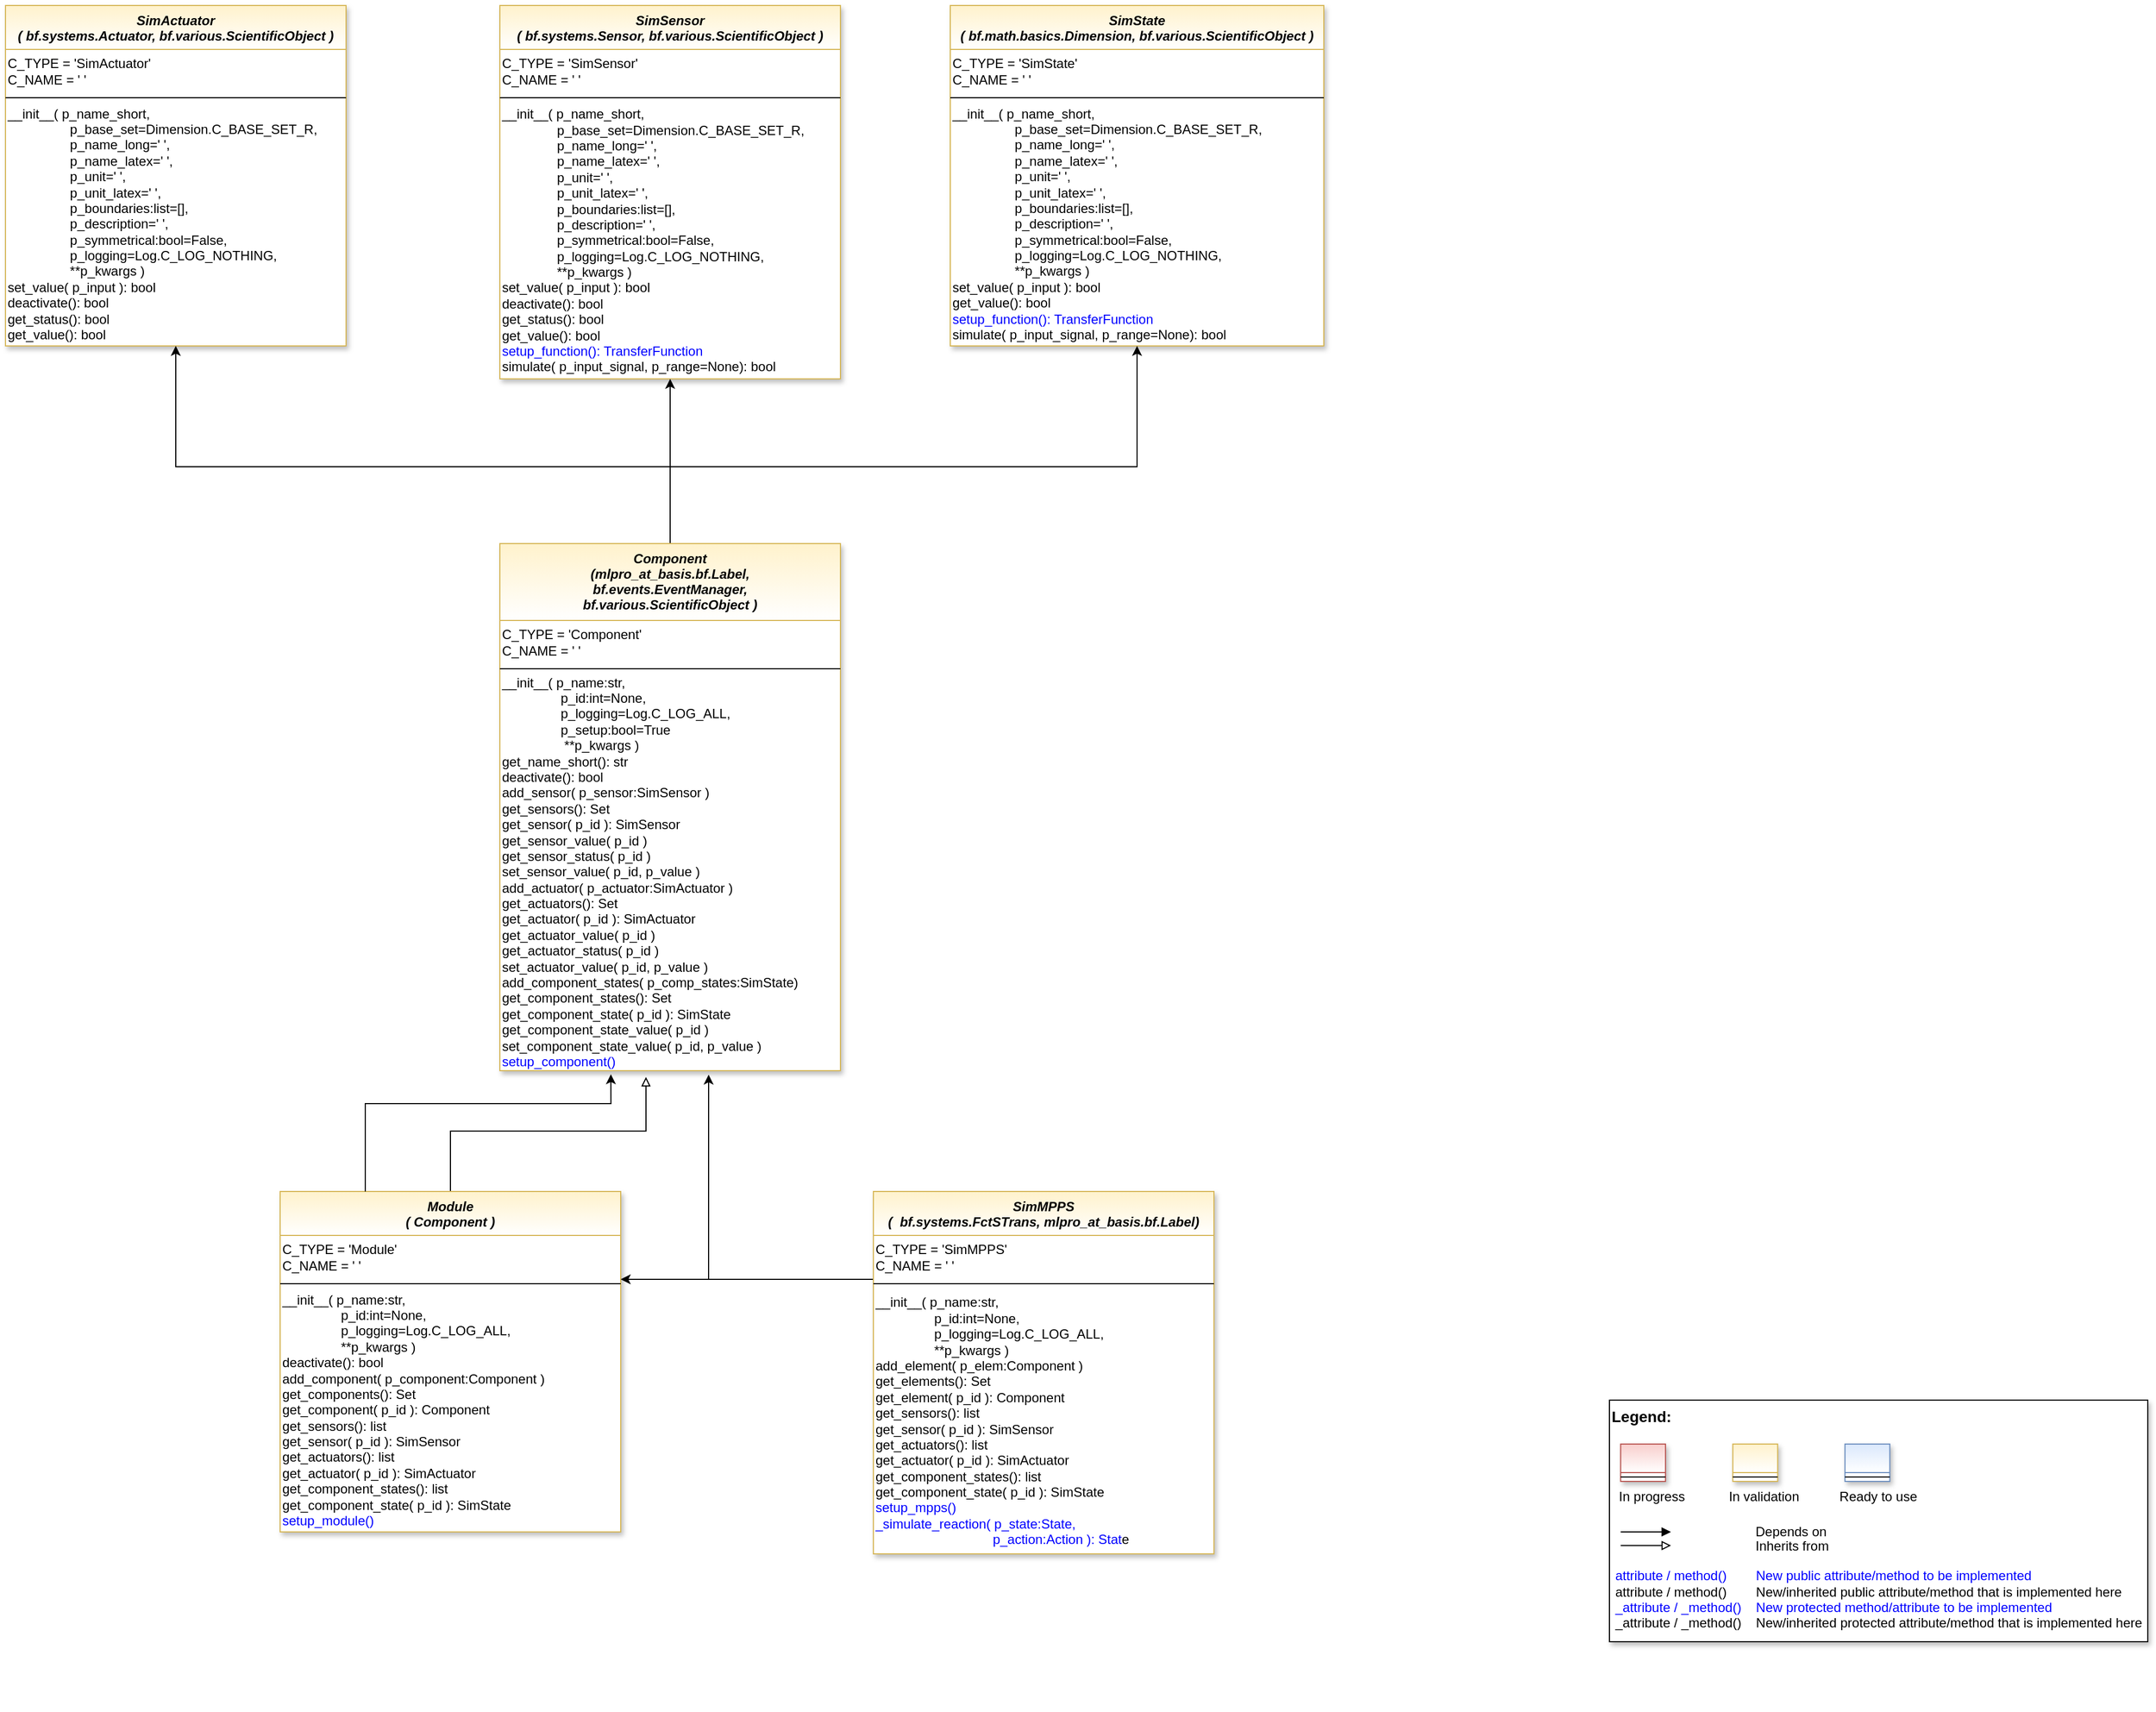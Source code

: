 <mxfile version="20.6.2" type="device"><diagram id="C5RBs43oDa-KdzZeNtuy" name="Page-1"><mxGraphModel dx="1422" dy="954" grid="1" gridSize="10" guides="1" tooltips="1" connect="1" arrows="1" fold="1" page="1" pageScale="1" pageWidth="2336" pageHeight="1654" math="0" shadow="0"><root><mxCell id="WIyWlLk6GJQsqaUBKTNV-0"/><mxCell id="WIyWlLk6GJQsqaUBKTNV-1" parent="WIyWlLk6GJQsqaUBKTNV-0"/><mxCell id="0DCWFAYMtEVJNfJJVhTo-0" value="" style="group" parent="WIyWlLk6GJQsqaUBKTNV-1" vertex="1" connectable="0"><mxGeometry x="1720" y="1350" width="490" height="220" as="geometry"/></mxCell><mxCell id="0DCWFAYMtEVJNfJJVhTo-1" value="&lt;font color=&quot;#000000&quot; size=&quot;1&quot;&gt;&lt;b style=&quot;font-size: 14px&quot;&gt;Legend:&lt;br&gt;&lt;/b&gt;&lt;/font&gt;&lt;br&gt;&lt;br&gt;&lt;br&gt;&lt;font color=&quot;#0000ff&quot; style=&quot;font-size: 6px&quot;&gt;&lt;br&gt;&lt;/font&gt;&lt;span style=&quot;color: rgb(0 , 0 , 0)&quot;&gt;&lt;font style=&quot;font-size: 4px&quot;&gt;&amp;nbsp; &amp;nbsp;&lt;/font&gt;&amp;nbsp;In progress&amp;nbsp; &amp;nbsp; &amp;nbsp; &amp;nbsp; &amp;nbsp; &amp;nbsp; In validation&amp;nbsp; &amp;nbsp; &amp;nbsp; &amp;nbsp; &amp;nbsp; &amp;nbsp;Ready to use&lt;/span&gt;&lt;font color=&quot;#000000&quot;&gt;&amp;nbsp;&lt;br&gt;&lt;/font&gt;&lt;font color=&quot;#0000ff&quot;&gt;&lt;br&gt;&lt;br&gt;&lt;br&gt;&lt;br&gt;&amp;nbsp;attribute / method()&amp;nbsp; &amp;nbsp; &amp;nbsp; &amp;nbsp; New public attribute/method to be implemented&lt;/font&gt;&lt;br&gt;&lt;font color=&quot;#000000&quot;&gt;&amp;nbsp;&lt;/font&gt;&lt;font color=&quot;#000000&quot;&gt;attribute / method()&lt;span&gt;&#9;&lt;/span&gt;&amp;nbsp; &amp;nbsp; &amp;nbsp; &amp;nbsp;New/inherited public attribute/method that is implemented here&lt;br&gt;&lt;/font&gt;&lt;font color=&quot;#0000ff&quot;&gt;&amp;nbsp;_attribute /&amp;nbsp;&lt;/font&gt;&lt;font color=&quot;#0000ff&quot;&gt;_method()&amp;nbsp; &amp;nbsp; New protected method/attribute to be implemented&lt;/font&gt;&lt;br&gt;&lt;font color=&quot;#000000&quot;&gt;&amp;nbsp;_attribute / _method()&amp;nbsp; &amp;nbsp; New/inherited protected attribute/method that is implemented here&lt;br&gt;&lt;/font&gt;&lt;font color=&quot;#000000&quot;&gt;&lt;br&gt;&lt;br&gt;&lt;br&gt;&lt;br&gt;&lt;br&gt;&lt;/font&gt;" style="text;html=1;align=left;verticalAlign=top;whiteSpace=wrap;rounded=0;fontColor=#006600;strokeColor=#000000;shadow=1;fillColor=#ffffff;" parent="0DCWFAYMtEVJNfJJVhTo-0" vertex="1"><mxGeometry width="490.0" height="220" as="geometry"/></mxCell><mxCell id="0DCWFAYMtEVJNfJJVhTo-2" value="Depends on" style="endArrow=block;html=1;labelPosition=right;verticalLabelPosition=middle;align=left;verticalAlign=middle;endFill=1;fontSize=12;" parent="0DCWFAYMtEVJNfJJVhTo-0" edge="1"><mxGeometry x="-1623.125" y="-2180" width="51.042" height="50" as="geometry"><mxPoint x="10.208" y="120.003" as="sourcePoint"/><mxPoint x="55.991" y="120.003" as="targetPoint"/><mxPoint x="98" as="offset"/><Array as="points"><mxPoint x="30.625" y="120"/></Array></mxGeometry></mxCell><mxCell id="0DCWFAYMtEVJNfJJVhTo-3" value="Inherits from" style="endArrow=block;html=1;labelPosition=right;verticalLabelPosition=middle;align=left;verticalAlign=middle;endFill=0;fontSize=12;" parent="0DCWFAYMtEVJNfJJVhTo-0" edge="1"><mxGeometry x="-1623.125" y="-2180" width="51.042" height="50" as="geometry"><mxPoint x="10.208" y="132.385" as="sourcePoint"/><mxPoint x="55.991" y="132.385" as="targetPoint"/><mxPoint x="98" y="1" as="offset"/></mxGeometry></mxCell><mxCell id="0DCWFAYMtEVJNfJJVhTo-4" value="" style="swimlane;fontStyle=3;align=center;verticalAlign=top;childLayout=stackLayout;horizontal=1;startSize=26;horizontalStack=0;resizeParent=1;resizeLast=0;collapsible=1;marginBottom=0;rounded=0;shadow=1;strokeWidth=1;fillColor=#f8cecc;strokeColor=#b85450;gradientColor=#ffffff;swimlaneFillColor=#ffffff;" parent="0DCWFAYMtEVJNfJJVhTo-0" vertex="1"><mxGeometry x="10.208" y="40" width="40.833" height="34" as="geometry"><mxRectangle x="230" y="140" width="160" height="26" as="alternateBounds"/></mxGeometry></mxCell><mxCell id="0DCWFAYMtEVJNfJJVhTo-5" value="" style="line;html=1;strokeWidth=1;align=left;verticalAlign=middle;spacingTop=-1;spacingLeft=3;spacingRight=3;rotatable=0;labelPosition=right;points=[];portConstraint=eastwest;" parent="0DCWFAYMtEVJNfJJVhTo-4" vertex="1"><mxGeometry y="26" width="40.833" height="8" as="geometry"/></mxCell><mxCell id="0DCWFAYMtEVJNfJJVhTo-6" value="" style="swimlane;fontStyle=3;align=center;verticalAlign=top;childLayout=stackLayout;horizontal=1;startSize=26;horizontalStack=0;resizeParent=1;resizeLast=0;collapsible=1;marginBottom=0;rounded=0;shadow=1;strokeWidth=1;fillColor=#fff2cc;strokeColor=#d6b656;gradientColor=#ffffff;swimlaneFillColor=#ffffff;" parent="0DCWFAYMtEVJNfJJVhTo-0" vertex="1"><mxGeometry x="112.292" y="40" width="40.833" height="34" as="geometry"><mxRectangle x="230" y="140" width="160" height="26" as="alternateBounds"/></mxGeometry></mxCell><mxCell id="0DCWFAYMtEVJNfJJVhTo-7" value="" style="line;html=1;strokeWidth=1;align=left;verticalAlign=middle;spacingTop=-1;spacingLeft=3;spacingRight=3;rotatable=0;labelPosition=right;points=[];portConstraint=eastwest;" parent="0DCWFAYMtEVJNfJJVhTo-6" vertex="1"><mxGeometry y="26" width="40.833" height="8" as="geometry"/></mxCell><mxCell id="0DCWFAYMtEVJNfJJVhTo-8" value="" style="swimlane;fontStyle=3;align=center;verticalAlign=top;childLayout=stackLayout;horizontal=1;startSize=26;horizontalStack=0;resizeParent=1;resizeLast=0;collapsible=1;marginBottom=0;rounded=0;shadow=1;strokeWidth=1;fillColor=#dae8fc;strokeColor=#6c8ebf;gradientColor=#ffffff;swimlaneFillColor=#ffffff;" parent="0DCWFAYMtEVJNfJJVhTo-0" vertex="1"><mxGeometry x="214.375" y="40" width="40.833" height="34" as="geometry"><mxRectangle x="230" y="140" width="160" height="26" as="alternateBounds"/></mxGeometry></mxCell><mxCell id="0DCWFAYMtEVJNfJJVhTo-9" value="" style="line;html=1;strokeWidth=1;align=left;verticalAlign=middle;spacingTop=-1;spacingLeft=3;spacingRight=3;rotatable=0;labelPosition=right;points=[];portConstraint=eastwest;" parent="0DCWFAYMtEVJNfJJVhTo-8" vertex="1"><mxGeometry y="26" width="40.833" height="8" as="geometry"/></mxCell><mxCell id="x-Rp9qp4rdqEKa-sH7-j-0" value="SimActuator&#10;( bf.systems.Actuator, bf.various.ScientificObject )" style="swimlane;fontStyle=3;align=center;verticalAlign=top;childLayout=stackLayout;horizontal=1;startSize=40;horizontalStack=0;resizeParent=1;resizeLast=0;collapsible=1;marginBottom=0;rounded=0;shadow=1;strokeWidth=1;fillColor=#fff2cc;strokeColor=#d6b656;swimlaneFillColor=#ffffff;gradientColor=#FFFFFF;" parent="WIyWlLk6GJQsqaUBKTNV-1" vertex="1"><mxGeometry x="260" y="80" width="310" height="310" as="geometry"><mxRectangle x="230" y="140" width="160" height="26" as="alternateBounds"/></mxGeometry></mxCell><mxCell id="x-Rp9qp4rdqEKa-sH7-j-1" value="&lt;span style=&quot;&quot;&gt;C_TYPE = 'SimActuator'&lt;br&gt;C_NAME = ' '&lt;br&gt;&lt;/span&gt;" style="text;html=1;strokeColor=none;fillColor=none;align=left;verticalAlign=middle;whiteSpace=wrap;rounded=0;" parent="x-Rp9qp4rdqEKa-sH7-j-0" vertex="1"><mxGeometry y="40" width="310" height="40" as="geometry"/></mxCell><mxCell id="x-Rp9qp4rdqEKa-sH7-j-2" value="" style="line;html=1;strokeWidth=1;align=left;verticalAlign=middle;spacingTop=-1;spacingLeft=3;spacingRight=3;rotatable=0;labelPosition=right;points=[];portConstraint=eastwest;fillColor=#f8cecc;strokeColor=#000000;" parent="x-Rp9qp4rdqEKa-sH7-j-0" vertex="1"><mxGeometry y="80" width="310" height="8" as="geometry"/></mxCell><mxCell id="x-Rp9qp4rdqEKa-sH7-j-3" value="__init__( p_name_short,&lt;br&gt;&amp;nbsp;&lt;span style=&quot;white-space: pre;&quot;&gt;&#9;&lt;/span&gt;&lt;span style=&quot;white-space: pre;&quot;&gt;&#9;&lt;/span&gt;&amp;nbsp;p_base_set=Dimension.C_BASE_SET_R,&lt;br&gt;&lt;span style=&quot;white-space: pre;&quot;&gt;&#9;&lt;/span&gt;&lt;span style=&quot;white-space: pre;&quot;&gt;&#9;&lt;/span&gt;&amp;nbsp;p_name_long=' ',&lt;br&gt;&lt;span style=&quot;white-space: pre;&quot;&gt;&#9;&lt;/span&gt;&lt;span style=&quot;white-space: pre;&quot;&gt;&#9;&lt;/span&gt;&amp;nbsp;p_name_latex=' ',&lt;br&gt;&lt;span style=&quot;white-space: pre;&quot;&gt;&#9;&lt;/span&gt;&lt;span style=&quot;white-space: pre;&quot;&gt;&#9;&lt;/span&gt;&amp;nbsp;p_unit=' ',&lt;br&gt;&lt;span style=&quot;white-space: pre;&quot;&gt;&#9;&lt;/span&gt;&lt;span style=&quot;white-space: pre;&quot;&gt;&#9;&lt;/span&gt;&amp;nbsp;p_unit_latex=' ',&lt;br&gt;&lt;span style=&quot;white-space: pre;&quot;&gt;&#9;&lt;/span&gt;&lt;span style=&quot;white-space: pre;&quot;&gt;&#9;&lt;/span&gt;&amp;nbsp;p_boundaries:list=[],&lt;br&gt;&lt;span style=&quot;white-space: pre;&quot;&gt;&#9;&lt;/span&gt;&lt;span style=&quot;white-space: pre;&quot;&gt;&#9;&lt;/span&gt;&amp;nbsp;p_description=' ',&lt;br&gt;&lt;span style=&quot;white-space: pre;&quot;&gt;&#9;&lt;/span&gt;&lt;span style=&quot;white-space: pre;&quot;&gt;&#9;&lt;/span&gt;&amp;nbsp;p_symmetrical:bool=False,&lt;br&gt;&amp;nbsp;&lt;span style=&quot;white-space: pre;&quot;&gt;&#9;&lt;/span&gt;&lt;span style=&quot;white-space: pre;&quot;&gt;&#9;&lt;/span&gt;&amp;nbsp;p_logging=Log.C_LOG_NOTHING,&lt;br&gt;&lt;span style=&quot;white-space: pre;&quot;&gt;&#9;&lt;/span&gt;&lt;span style=&quot;white-space: pre;&quot;&gt;&#9;&lt;/span&gt;&amp;nbsp;**p_kwargs )&lt;br&gt;set_value( p_input ): bool&lt;br&gt;deactivate(): bool&lt;br&gt;get_status(): bool&lt;br&gt;get_value(): bool" style="text;html=1;strokeColor=none;fillColor=none;align=left;verticalAlign=middle;whiteSpace=wrap;rounded=0;" parent="x-Rp9qp4rdqEKa-sH7-j-0" vertex="1"><mxGeometry y="88" width="310" height="222" as="geometry"/></mxCell><mxCell id="x-Rp9qp4rdqEKa-sH7-j-5" value="SimSensor&#10;( bf.systems.Sensor, bf.various.ScientificObject )" style="swimlane;fontStyle=3;align=center;verticalAlign=top;childLayout=stackLayout;horizontal=1;startSize=40;horizontalStack=0;resizeParent=1;resizeLast=0;collapsible=1;marginBottom=0;rounded=0;shadow=1;strokeWidth=1;fillColor=#fff2cc;strokeColor=#d6b656;swimlaneFillColor=#ffffff;gradientColor=#FFFFFF;" parent="WIyWlLk6GJQsqaUBKTNV-1" vertex="1"><mxGeometry x="710" y="80" width="310" height="340" as="geometry"><mxRectangle x="230" y="140" width="160" height="26" as="alternateBounds"/></mxGeometry></mxCell><mxCell id="x-Rp9qp4rdqEKa-sH7-j-6" value="&lt;span style=&quot;&quot;&gt;C_TYPE = 'SimSensor'&lt;br&gt;C_NAME = ' '&lt;br&gt;&lt;/span&gt;" style="text;html=1;strokeColor=none;fillColor=none;align=left;verticalAlign=middle;whiteSpace=wrap;rounded=0;" parent="x-Rp9qp4rdqEKa-sH7-j-5" vertex="1"><mxGeometry y="40" width="310" height="40" as="geometry"/></mxCell><mxCell id="x-Rp9qp4rdqEKa-sH7-j-7" value="" style="line;html=1;strokeWidth=1;align=left;verticalAlign=middle;spacingTop=-1;spacingLeft=3;spacingRight=3;rotatable=0;labelPosition=right;points=[];portConstraint=eastwest;fillColor=#f8cecc;strokeColor=#000000;" parent="x-Rp9qp4rdqEKa-sH7-j-5" vertex="1"><mxGeometry y="80" width="310" height="8" as="geometry"/></mxCell><mxCell id="x-Rp9qp4rdqEKa-sH7-j-8" value="__init__( p_name_short,&lt;br&gt;&amp;nbsp;&lt;span style=&quot;&quot;&gt;&#9;&lt;/span&gt;&lt;span style=&quot;&quot;&gt;&#9;&lt;/span&gt;&amp;nbsp;&lt;span style=&quot;&quot;&gt;&#9;&lt;/span&gt;&amp;nbsp; &amp;nbsp; &amp;nbsp; &amp;nbsp; &amp;nbsp; &amp;nbsp;p_base_set=Dimension.C_BASE_SET_R,&lt;br&gt;&amp;nbsp;&amp;nbsp;&amp;nbsp;&amp;nbsp;&amp;nbsp; &amp;nbsp; &amp;nbsp; &amp;nbsp; &amp;nbsp; &amp;nbsp;p_name_long=' ',&lt;br&gt;&amp;nbsp;&amp;nbsp;&amp;nbsp;&amp;nbsp;&amp;nbsp; &amp;nbsp; &amp;nbsp; &amp;nbsp; &amp;nbsp; &amp;nbsp;p_name_latex=' ',&lt;br&gt;&amp;nbsp;&amp;nbsp;&amp;nbsp;&amp;nbsp;&amp;nbsp; &amp;nbsp; &amp;nbsp; &amp;nbsp; &amp;nbsp; &amp;nbsp;p_unit=' ',&lt;br&gt;&amp;nbsp;&amp;nbsp;&amp;nbsp;&amp;nbsp;&amp;nbsp; &amp;nbsp; &amp;nbsp; &amp;nbsp; &amp;nbsp; &amp;nbsp;p_unit_latex=' ',&lt;br&gt;&amp;nbsp;&amp;nbsp;&amp;nbsp;&amp;nbsp;&amp;nbsp; &amp;nbsp; &amp;nbsp; &amp;nbsp; &amp;nbsp; &amp;nbsp;p_boundaries:list=[],&lt;br&gt;&amp;nbsp;&amp;nbsp;&amp;nbsp;&amp;nbsp;&amp;nbsp; &amp;nbsp; &amp;nbsp; &amp;nbsp; &amp;nbsp; &amp;nbsp;p_description=' ',&lt;br&gt;&amp;nbsp;&amp;nbsp;&amp;nbsp;&amp;nbsp;&amp;nbsp; &amp;nbsp; &amp;nbsp; &amp;nbsp; &amp;nbsp; &amp;nbsp;p_symmetrical:bool=False,&lt;br&gt;&amp;nbsp;&amp;nbsp;&amp;nbsp;&amp;nbsp;&amp;nbsp; &amp;nbsp; &amp;nbsp; &amp;nbsp; &amp;nbsp; &amp;nbsp;p_logging=Log.C_LOG_NOTHING,&lt;br&gt;&amp;nbsp;&amp;nbsp;&amp;nbsp;&amp;nbsp;&amp;nbsp; &amp;nbsp; &amp;nbsp; &amp;nbsp; &amp;nbsp; &amp;nbsp;**p_kwargs )&lt;br&gt;set_value( p_input ): bool&lt;br&gt;deactivate(): bool&lt;br&gt;get_status(): bool&lt;br&gt;get_value(): bool&lt;br&gt;&lt;font color=&quot;#0000ff&quot;&gt;setup_function(): TransferFunction&lt;/font&gt;&lt;br&gt;simulate( p_input_signal, p_range=None): bool" style="text;html=1;strokeColor=none;fillColor=none;align=left;verticalAlign=middle;whiteSpace=wrap;rounded=0;" parent="x-Rp9qp4rdqEKa-sH7-j-5" vertex="1"><mxGeometry y="88" width="310" height="252" as="geometry"/></mxCell><mxCell id="x-Rp9qp4rdqEKa-sH7-j-9" value="SimState&#10;( bf.math.basics.Dimension, bf.various.ScientificObject )" style="swimlane;fontStyle=3;align=center;verticalAlign=top;childLayout=stackLayout;horizontal=1;startSize=40;horizontalStack=0;resizeParent=1;resizeLast=0;collapsible=1;marginBottom=0;rounded=0;shadow=1;strokeWidth=1;fillColor=#fff2cc;strokeColor=#d6b656;swimlaneFillColor=#ffffff;gradientColor=#FFFFFF;" parent="WIyWlLk6GJQsqaUBKTNV-1" vertex="1"><mxGeometry x="1120" y="80" width="340" height="310" as="geometry"><mxRectangle x="230" y="140" width="160" height="26" as="alternateBounds"/></mxGeometry></mxCell><mxCell id="x-Rp9qp4rdqEKa-sH7-j-10" value="&lt;span style=&quot;&quot;&gt;C_TYPE = 'SimState'&lt;br&gt;C_NAME = ' '&lt;br&gt;&lt;/span&gt;" style="text;html=1;strokeColor=none;fillColor=none;align=left;verticalAlign=middle;whiteSpace=wrap;rounded=0;" parent="x-Rp9qp4rdqEKa-sH7-j-9" vertex="1"><mxGeometry y="40" width="340" height="40" as="geometry"/></mxCell><mxCell id="x-Rp9qp4rdqEKa-sH7-j-11" value="" style="line;html=1;strokeWidth=1;align=left;verticalAlign=middle;spacingTop=-1;spacingLeft=3;spacingRight=3;rotatable=0;labelPosition=right;points=[];portConstraint=eastwest;fillColor=#f8cecc;strokeColor=#000000;" parent="x-Rp9qp4rdqEKa-sH7-j-9" vertex="1"><mxGeometry y="80" width="340" height="8" as="geometry"/></mxCell><mxCell id="x-Rp9qp4rdqEKa-sH7-j-12" value="__init__( p_name_short,&lt;br&gt;&amp;nbsp;&lt;span style=&quot;white-space: pre;&quot;&gt;&#9;&lt;/span&gt;&lt;span style=&quot;white-space: pre;&quot;&gt;&#9;&lt;/span&gt;&amp;nbsp;p_base_set=Dimension.C_BASE_SET_R,&lt;br&gt;&lt;span style=&quot;white-space: pre;&quot;&gt;&#9;&lt;/span&gt;&lt;span style=&quot;white-space: pre;&quot;&gt;&#9;&lt;/span&gt;&amp;nbsp;p_name_long=' ',&lt;br&gt;&lt;span style=&quot;white-space: pre;&quot;&gt;&#9;&lt;/span&gt;&lt;span style=&quot;white-space: pre;&quot;&gt;&#9;&lt;/span&gt;&amp;nbsp;p_name_latex=' ',&lt;br&gt;&lt;span style=&quot;white-space: pre;&quot;&gt;&#9;&lt;/span&gt;&lt;span style=&quot;white-space: pre;&quot;&gt;&#9;&lt;/span&gt;&amp;nbsp;p_unit=' ',&lt;br&gt;&lt;span style=&quot;white-space: pre;&quot;&gt;&#9;&lt;/span&gt;&lt;span style=&quot;white-space: pre;&quot;&gt;&#9;&lt;/span&gt;&amp;nbsp;p_unit_latex=' ',&lt;br&gt;&lt;span style=&quot;white-space: pre;&quot;&gt;&#9;&lt;/span&gt;&lt;span style=&quot;white-space: pre;&quot;&gt;&#9;&lt;/span&gt;&amp;nbsp;p_boundaries:list=[],&lt;br&gt;&lt;span style=&quot;white-space: pre;&quot;&gt;&#9;&lt;/span&gt;&lt;span style=&quot;white-space: pre;&quot;&gt;&#9;&lt;/span&gt;&amp;nbsp;p_description=' ',&lt;br&gt;&lt;span style=&quot;white-space: pre;&quot;&gt;&#9;&lt;/span&gt;&lt;span style=&quot;white-space: pre;&quot;&gt;&#9;&lt;/span&gt;&amp;nbsp;p_symmetrical:bool=False,&lt;br&gt;&amp;nbsp;&lt;span style=&quot;white-space: pre;&quot;&gt;&#9;&lt;/span&gt;&lt;span style=&quot;white-space: pre;&quot;&gt;&#9;&lt;/span&gt;&amp;nbsp;p_logging=Log.C_LOG_NOTHING,&lt;br&gt;&lt;span style=&quot;white-space: pre;&quot;&gt;&#9;&lt;/span&gt;&lt;span style=&quot;white-space: pre;&quot;&gt;&#9;&lt;/span&gt;&amp;nbsp;**p_kwargs )&lt;br&gt;set_value( p_input ): bool&lt;br&gt;get_value(): bool&lt;br&gt;&lt;font color=&quot;#0000ff&quot;&gt;setup_function(): TransferFunction&lt;/font&gt;&lt;br&gt;simulate( p_input_signal, p_range=None): bool" style="text;html=1;strokeColor=none;fillColor=none;align=left;verticalAlign=middle;whiteSpace=wrap;rounded=0;" parent="x-Rp9qp4rdqEKa-sH7-j-9" vertex="1"><mxGeometry y="88" width="340" height="222" as="geometry"/></mxCell><mxCell id="x-Rp9qp4rdqEKa-sH7-j-28" style="edgeStyle=orthogonalEdgeStyle;rounded=0;orthogonalLoop=1;jettySize=auto;html=1;exitX=0.5;exitY=0;exitDx=0;exitDy=0;entryX=0.5;entryY=1;entryDx=0;entryDy=0;fontColor=#0000FF;endArrow=classic;endFill=1;" parent="WIyWlLk6GJQsqaUBKTNV-1" source="x-Rp9qp4rdqEKa-sH7-j-15" target="x-Rp9qp4rdqEKa-sH7-j-8" edge="1"><mxGeometry relative="1" as="geometry"/></mxCell><mxCell id="x-Rp9qp4rdqEKa-sH7-j-29" style="edgeStyle=orthogonalEdgeStyle;rounded=0;orthogonalLoop=1;jettySize=auto;html=1;exitX=0.5;exitY=0;exitDx=0;exitDy=0;entryX=0.5;entryY=1;entryDx=0;entryDy=0;fontColor=#0000FF;endArrow=classic;endFill=1;" parent="WIyWlLk6GJQsqaUBKTNV-1" source="x-Rp9qp4rdqEKa-sH7-j-15" target="x-Rp9qp4rdqEKa-sH7-j-12" edge="1"><mxGeometry relative="1" as="geometry"><Array as="points"><mxPoint x="865" y="500"/><mxPoint x="1290" y="500"/></Array></mxGeometry></mxCell><mxCell id="x-Rp9qp4rdqEKa-sH7-j-30" style="edgeStyle=orthogonalEdgeStyle;rounded=0;orthogonalLoop=1;jettySize=auto;html=1;exitX=0.5;exitY=0;exitDx=0;exitDy=0;entryX=0.5;entryY=1;entryDx=0;entryDy=0;fontColor=#0000FF;endArrow=classic;endFill=1;" parent="WIyWlLk6GJQsqaUBKTNV-1" source="x-Rp9qp4rdqEKa-sH7-j-15" target="x-Rp9qp4rdqEKa-sH7-j-3" edge="1"><mxGeometry relative="1" as="geometry"><Array as="points"><mxPoint x="865" y="500"/><mxPoint x="415" y="500"/></Array></mxGeometry></mxCell><mxCell id="x-Rp9qp4rdqEKa-sH7-j-15" value="Component&#10;(mlpro_at_basis.bf.Label,&#10;bf.events.EventManager,&#10;bf.various.ScientificObject )" style="swimlane;fontStyle=3;align=center;verticalAlign=top;childLayout=stackLayout;horizontal=1;startSize=70;horizontalStack=0;resizeParent=1;resizeLast=0;collapsible=1;marginBottom=0;rounded=0;shadow=1;strokeWidth=1;fillColor=#fff2cc;strokeColor=#d6b656;swimlaneFillColor=#ffffff;gradientColor=#FFFFFF;" parent="WIyWlLk6GJQsqaUBKTNV-1" vertex="1"><mxGeometry x="710" y="570" width="310" height="480" as="geometry"><mxRectangle x="230" y="140" width="160" height="26" as="alternateBounds"/></mxGeometry></mxCell><mxCell id="x-Rp9qp4rdqEKa-sH7-j-16" value="&lt;span style=&quot;&quot;&gt;C_TYPE = 'Component'&lt;br&gt;C_NAME = ' '&lt;br&gt;&lt;/span&gt;" style="text;html=1;strokeColor=none;fillColor=none;align=left;verticalAlign=middle;whiteSpace=wrap;rounded=0;" parent="x-Rp9qp4rdqEKa-sH7-j-15" vertex="1"><mxGeometry y="70" width="310" height="40" as="geometry"/></mxCell><mxCell id="x-Rp9qp4rdqEKa-sH7-j-17" value="" style="line;html=1;strokeWidth=1;align=left;verticalAlign=middle;spacingTop=-1;spacingLeft=3;spacingRight=3;rotatable=0;labelPosition=right;points=[];portConstraint=eastwest;fillColor=#f8cecc;strokeColor=#000000;" parent="x-Rp9qp4rdqEKa-sH7-j-15" vertex="1"><mxGeometry y="110" width="310" height="8" as="geometry"/></mxCell><mxCell id="x-Rp9qp4rdqEKa-sH7-j-18" value="__init__( p_name:str,&lt;br&gt;&lt;span style=&quot;white-space: pre;&quot;&gt;&#9;&lt;/span&gt;&lt;span style=&quot;white-space: pre;&quot;&gt;&#9;&lt;/span&gt;p_id:int=None,&lt;br&gt;&amp;nbsp;&lt;span style=&quot;white-space: pre;&quot;&gt;&#9;&lt;/span&gt;&lt;span style=&quot;white-space: pre;&quot;&gt;&#9;&lt;/span&gt;p_logging=Log.C_LOG_ALL,&lt;br&gt;&lt;span style=&quot;white-space: pre;&quot;&gt;&#9;&lt;/span&gt;&lt;span style=&quot;white-space: pre;&quot;&gt;&#9;&lt;/span&gt;p_setup:bool=True&lt;br&gt;&lt;span style=&quot;white-space: pre;&quot;&gt;&#9;&lt;/span&gt;&lt;span style=&quot;white-space: pre;&quot;&gt;&#9;&lt;/span&gt;&amp;nbsp;**p_kwargs )&lt;br&gt;get_name_short(): str&lt;br&gt;deactivate(): bool&lt;br&gt;add_sensor( p_sensor:SimSensor )&lt;br&gt;get_sensors(): Set&lt;br&gt;get_sensor( p_id ): SimSensor&lt;br&gt;get_sensor_value( p_id )&lt;br&gt;get_sensor_status( p_id )&lt;br&gt;set_sensor_value( p_id, p_value )&lt;br&gt;add_actuator( p_actuator:SimActuator )&lt;br&gt;get_actuators(): Set&lt;br&gt;get_actuator( p_id ): SimActuator&lt;br&gt;get_actuator_value( p_id )&lt;br&gt;get_actuator_status( p_id )&lt;br&gt;set_actuator_value( p_id, p_value )&lt;br&gt;add_component_states( p_comp_states:SimState)&lt;br&gt;get_component_states(): Set&lt;br&gt;get_component_state( p_id ): SimState&lt;br&gt;get_component_state_value( p_id )&lt;br&gt;set_component_state_value( p_id, p_value )&lt;br&gt;&lt;font color=&quot;#0000ff&quot;&gt;setup_component()&lt;/font&gt;" style="text;html=1;strokeColor=none;fillColor=none;align=left;verticalAlign=middle;whiteSpace=wrap;rounded=0;" parent="x-Rp9qp4rdqEKa-sH7-j-15" vertex="1"><mxGeometry y="118" width="310" height="362" as="geometry"/></mxCell><mxCell id="x-Rp9qp4rdqEKa-sH7-j-27" style="edgeStyle=orthogonalEdgeStyle;rounded=0;orthogonalLoop=1;jettySize=auto;html=1;entryX=0.429;entryY=1.016;entryDx=0;entryDy=0;entryPerimeter=0;fontColor=#0000FF;endArrow=block;endFill=0;" parent="WIyWlLk6GJQsqaUBKTNV-1" source="x-Rp9qp4rdqEKa-sH7-j-19" target="x-Rp9qp4rdqEKa-sH7-j-18" edge="1"><mxGeometry relative="1" as="geometry"/></mxCell><mxCell id="x-Rp9qp4rdqEKa-sH7-j-19" value="Module&#10;( Component )" style="swimlane;fontStyle=3;align=center;verticalAlign=top;childLayout=stackLayout;horizontal=1;startSize=40;horizontalStack=0;resizeParent=1;resizeLast=0;collapsible=1;marginBottom=0;rounded=0;shadow=1;strokeWidth=1;fillColor=#fff2cc;strokeColor=#d6b656;swimlaneFillColor=#ffffff;gradientColor=#FFFFFF;" parent="WIyWlLk6GJQsqaUBKTNV-1" vertex="1"><mxGeometry x="510" y="1160" width="310" height="310" as="geometry"><mxRectangle x="230" y="140" width="160" height="26" as="alternateBounds"/></mxGeometry></mxCell><mxCell id="x-Rp9qp4rdqEKa-sH7-j-20" value="&lt;span style=&quot;&quot;&gt;C_TYPE = 'Module'&lt;br&gt;C_NAME = ' '&lt;br&gt;&lt;/span&gt;" style="text;html=1;strokeColor=none;fillColor=none;align=left;verticalAlign=middle;whiteSpace=wrap;rounded=0;" parent="x-Rp9qp4rdqEKa-sH7-j-19" vertex="1"><mxGeometry y="40" width="310" height="40" as="geometry"/></mxCell><mxCell id="x-Rp9qp4rdqEKa-sH7-j-21" value="" style="line;html=1;strokeWidth=1;align=left;verticalAlign=middle;spacingTop=-1;spacingLeft=3;spacingRight=3;rotatable=0;labelPosition=right;points=[];portConstraint=eastwest;fillColor=#f8cecc;strokeColor=#000000;" parent="x-Rp9qp4rdqEKa-sH7-j-19" vertex="1"><mxGeometry y="80" width="310" height="8" as="geometry"/></mxCell><mxCell id="x-Rp9qp4rdqEKa-sH7-j-22" value="__init__( p_name:str,&lt;br&gt;&lt;span style=&quot;white-space: pre;&quot;&gt;&#9;&lt;/span&gt;&lt;span style=&quot;white-space: pre;&quot;&gt;&#9;&lt;/span&gt;p_id:int=None,&lt;br&gt;&amp;nbsp;&lt;span style=&quot;white-space: pre;&quot;&gt;&#9;&lt;/span&gt;&lt;span style=&quot;white-space: pre;&quot;&gt;&#9;&lt;/span&gt;p_logging=Log.C_LOG_ALL,&lt;br&gt;&lt;span style=&quot;white-space: pre;&quot;&gt;&#9;&lt;/span&gt;&lt;span style=&quot;white-space: pre;&quot;&gt;&#9;&lt;/span&gt;**p_kwargs )&lt;br&gt;deactivate(): bool&lt;br&gt;add_component( p_component:Component )&lt;br&gt;get_components(): Set&lt;br&gt;get_component( p_id ): Component&lt;br&gt;get_sensors(): list&lt;br&gt;get_sensor( p_id ): SimSensor&lt;br&gt;get_actuators(): list&lt;br&gt;get_actuator( p_id ): SimActuator&lt;br&gt;get_component_states(): list&lt;br&gt;get_component_state( p_id ): SimState&lt;br&gt;&lt;font color=&quot;#0000ff&quot;&gt;setup_module()&lt;/font&gt;" style="text;html=1;strokeColor=none;fillColor=none;align=left;verticalAlign=middle;whiteSpace=wrap;rounded=0;" parent="x-Rp9qp4rdqEKa-sH7-j-19" vertex="1"><mxGeometry y="88" width="310" height="222" as="geometry"/></mxCell><mxCell id="x-Rp9qp4rdqEKa-sH7-j-31" style="edgeStyle=orthogonalEdgeStyle;rounded=0;orthogonalLoop=1;jettySize=auto;html=1;exitX=0;exitY=1;exitDx=0;exitDy=0;entryX=0.613;entryY=1.01;entryDx=0;entryDy=0;entryPerimeter=0;fontColor=#0000FF;endArrow=classic;endFill=1;" parent="WIyWlLk6GJQsqaUBKTNV-1" source="x-Rp9qp4rdqEKa-sH7-j-24" target="x-Rp9qp4rdqEKa-sH7-j-18" edge="1"><mxGeometry relative="1" as="geometry"><Array as="points"><mxPoint x="900" y="1240"/></Array></mxGeometry></mxCell><mxCell id="x-Rp9qp4rdqEKa-sH7-j-33" style="edgeStyle=orthogonalEdgeStyle;rounded=0;orthogonalLoop=1;jettySize=auto;html=1;exitX=0;exitY=1;exitDx=0;exitDy=0;entryX=1;entryY=1;entryDx=0;entryDy=0;fontColor=#0000FF;endArrow=classic;endFill=1;" parent="WIyWlLk6GJQsqaUBKTNV-1" source="x-Rp9qp4rdqEKa-sH7-j-24" target="x-Rp9qp4rdqEKa-sH7-j-20" edge="1"><mxGeometry relative="1" as="geometry"><Array as="points"><mxPoint x="900" y="1240"/><mxPoint x="900" y="1240"/></Array></mxGeometry></mxCell><mxCell id="x-Rp9qp4rdqEKa-sH7-j-23" value="SimMPPS&#10;(  bf.systems.FctSTrans, mlpro_at_basis.bf.Label)" style="swimlane;fontStyle=3;align=center;verticalAlign=top;childLayout=stackLayout;horizontal=1;startSize=40;horizontalStack=0;resizeParent=1;resizeLast=0;collapsible=1;marginBottom=0;rounded=0;shadow=1;strokeWidth=1;fillColor=#fff2cc;strokeColor=#d6b656;swimlaneFillColor=#ffffff;gradientColor=#FFFFFF;" parent="WIyWlLk6GJQsqaUBKTNV-1" vertex="1"><mxGeometry x="1050" y="1160" width="310" height="330" as="geometry"><mxRectangle x="230" y="140" width="160" height="26" as="alternateBounds"/></mxGeometry></mxCell><mxCell id="x-Rp9qp4rdqEKa-sH7-j-24" value="&lt;span style=&quot;&quot;&gt;C_TYPE = 'SimMPPS'&lt;br&gt;C_NAME = ' '&lt;br&gt;&lt;/span&gt;" style="text;html=1;strokeColor=none;fillColor=none;align=left;verticalAlign=middle;whiteSpace=wrap;rounded=0;" parent="x-Rp9qp4rdqEKa-sH7-j-23" vertex="1"><mxGeometry y="40" width="310" height="40" as="geometry"/></mxCell><mxCell id="x-Rp9qp4rdqEKa-sH7-j-25" value="" style="line;html=1;strokeWidth=1;align=left;verticalAlign=middle;spacingTop=-1;spacingLeft=3;spacingRight=3;rotatable=0;labelPosition=right;points=[];portConstraint=eastwest;fillColor=#f8cecc;strokeColor=#000000;" parent="x-Rp9qp4rdqEKa-sH7-j-23" vertex="1"><mxGeometry y="80" width="310" height="8" as="geometry"/></mxCell><mxCell id="x-Rp9qp4rdqEKa-sH7-j-26" value="__init__( p_name:str,&lt;br&gt;&lt;span style=&quot;&quot;&gt;&#9;&lt;/span&gt;&lt;span style=&quot;&quot;&gt;&#9;&lt;/span&gt;&amp;nbsp;&lt;span style=&quot;white-space: pre;&quot;&gt;&#9;&lt;span style=&quot;white-space: pre;&quot;&gt;&#9;&lt;/span&gt;&lt;/span&gt;p_id:int=None,&lt;br&gt;&amp;nbsp;&lt;span style=&quot;&quot;&gt;&#9;&lt;/span&gt;&lt;span style=&quot;&quot;&gt;&#9;&lt;/span&gt;&amp;nbsp;&lt;span style=&quot;white-space: pre;&quot;&gt;&#9;&lt;/span&gt;&lt;span style=&quot;white-space: pre;&quot;&gt;&#9;&lt;/span&gt;p_logging=Log.C_LOG_ALL,&lt;br&gt;&lt;span style=&quot;&quot;&gt;&#9;&lt;/span&gt;&lt;span style=&quot;&quot;&gt;&#9;&lt;/span&gt;&amp;nbsp;&lt;span style=&quot;white-space: pre;&quot;&gt;&#9;&lt;/span&gt;&lt;span style=&quot;white-space: pre;&quot;&gt;&#9;&lt;/span&gt;**p_kwargs )&lt;br&gt;add_element( p_elem:Component )&lt;br&gt;get_elements(): Set&lt;br&gt;get_element( p_id ): Component&lt;br&gt;get_sensors(): list&lt;br&gt;get_sensor( p_id ): SimSensor&lt;br&gt;get_actuators(): list&lt;br&gt;get_actuator( p_id ): SimActuator&lt;br&gt;get_component_states(): list&lt;br&gt;get_component_state( p_id ): SimState&lt;br&gt;&lt;font color=&quot;#0000ff&quot;&gt;setup_mpps()&lt;br&gt;_simulate_reaction( p_state:State,&lt;br&gt;&lt;span style=&quot;white-space: pre;&quot;&gt;&#9;&lt;/span&gt;&lt;span style=&quot;white-space: pre;&quot;&gt;&#9;&lt;/span&gt;&lt;span style=&quot;white-space: pre;&quot;&gt;&#9;&lt;/span&gt;&lt;span style=&quot;white-space: pre;&quot;&gt;&#9;&lt;/span&gt;p_action:Action ): Stat&lt;/font&gt;e" style="text;html=1;strokeColor=none;fillColor=none;align=left;verticalAlign=middle;whiteSpace=wrap;rounded=0;" parent="x-Rp9qp4rdqEKa-sH7-j-23" vertex="1"><mxGeometry y="88" width="310" height="242" as="geometry"/></mxCell><mxCell id="ror7OlRHVb7Vuwaj1m4s-0" style="edgeStyle=orthogonalEdgeStyle;rounded=0;orthogonalLoop=1;jettySize=auto;html=1;entryX=0.326;entryY=1.009;entryDx=0;entryDy=0;entryPerimeter=0;fontColor=#0000FF;endArrow=classic;endFill=1;exitX=0.25;exitY=0;exitDx=0;exitDy=0;" edge="1" parent="WIyWlLk6GJQsqaUBKTNV-1" source="x-Rp9qp4rdqEKa-sH7-j-19" target="x-Rp9qp4rdqEKa-sH7-j-18"><mxGeometry relative="1" as="geometry"><mxPoint x="675" y="1170" as="sourcePoint"/><mxPoint x="852.99" y="1045.472" as="targetPoint"/><Array as="points"><mxPoint x="588" y="1080"/><mxPoint x="811" y="1080"/></Array></mxGeometry></mxCell></root></mxGraphModel></diagram></mxfile>